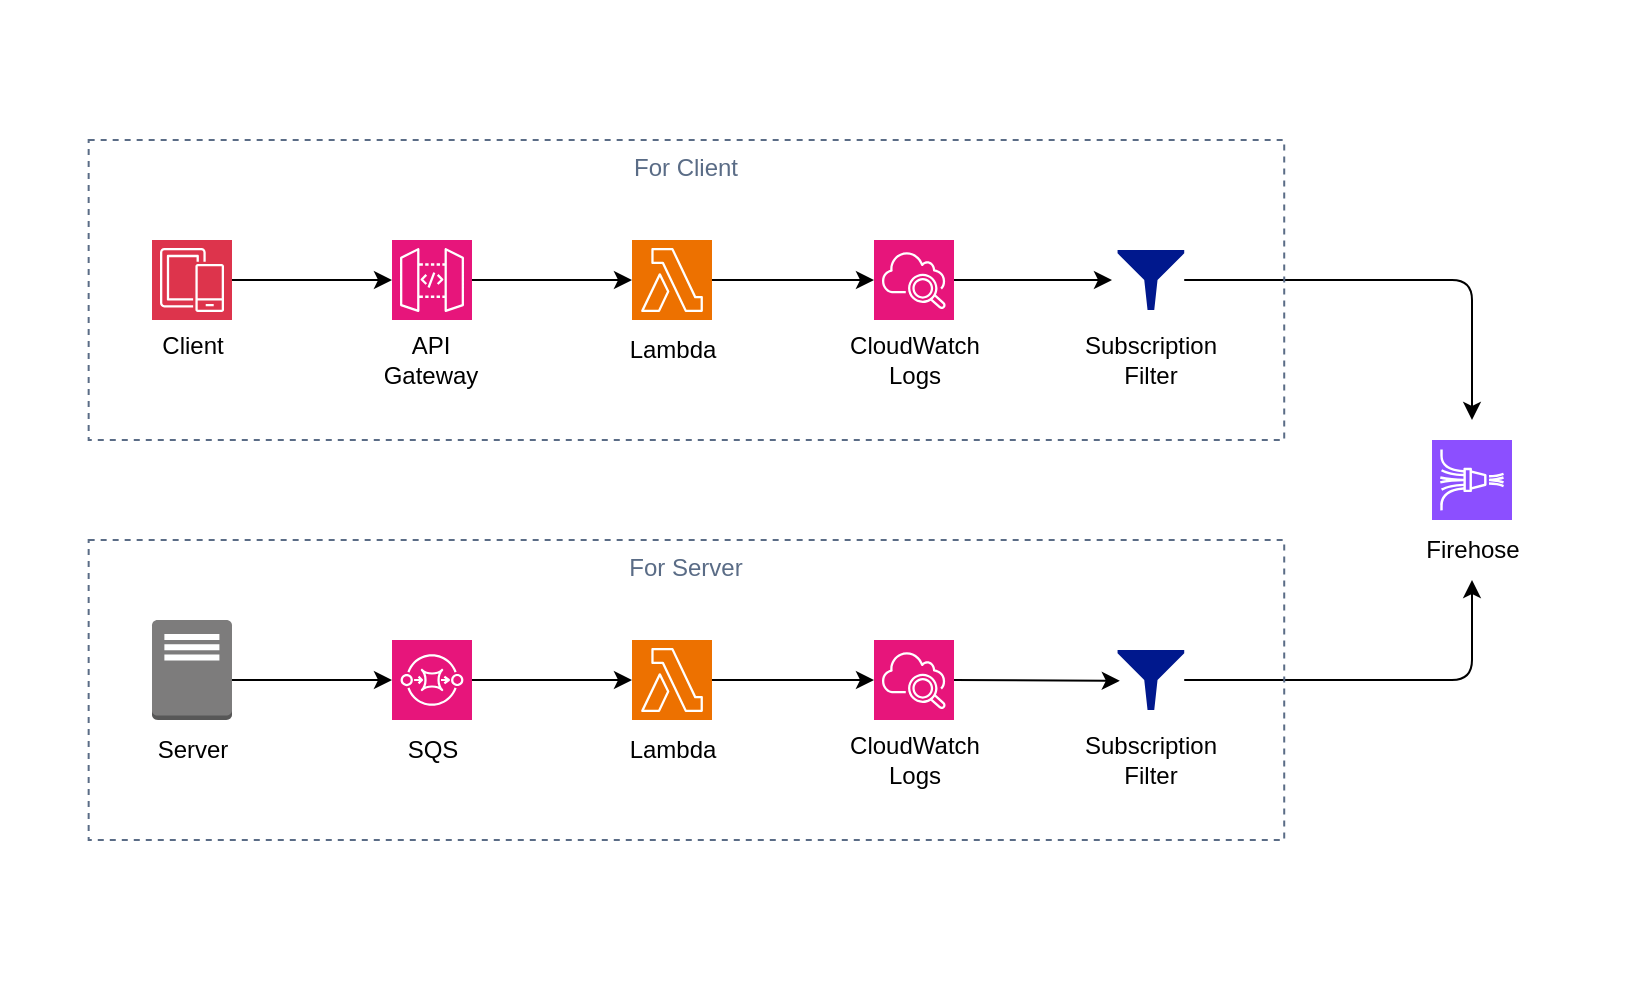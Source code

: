 <mxfile>
    <diagram id="d7TsCBmIsi-jCtygwAHU" name="페이지-1">
        <mxGraphModel dx="1313" dy="619" grid="1" gridSize="10" guides="1" tooltips="1" connect="1" arrows="1" fold="1" page="1" pageScale="1" pageWidth="827" pageHeight="500" background="#ffffff" math="0" shadow="0">
            <root>
                <mxCell id="0"/>
                <mxCell id="1" parent="0"/>
                <mxCell id="43" value="" style="dashed=0;verticalAlign=top;fontStyle=0;whiteSpace=wrap;html=1;strokeColor=none;" vertex="1" parent="1">
                    <mxGeometry x="4" width="820" height="500" as="geometry"/>
                </mxCell>
                <mxCell id="14" value="" style="group;" parent="1" vertex="1" connectable="0">
                    <mxGeometry x="75" y="120" width="549.44" height="80" as="geometry"/>
                </mxCell>
                <mxCell id="2" value="" style="points=[[0,0,0],[0.25,0,0],[0.5,0,0],[0.75,0,0],[1,0,0],[0,1,0],[0.25,1,0],[0.5,1,0],[0.75,1,0],[1,1,0],[0,0.25,0],[0,0.5,0],[0,0.75,0],[1,0.25,0],[1,0.5,0],[1,0.75,0]];outlineConnect=0;fontColor=#232F3E;fillColor=#DD344C;strokeColor=#ffffff;dashed=0;verticalLabelPosition=bottom;verticalAlign=top;align=center;html=1;fontSize=12;fontStyle=0;aspect=fixed;shape=mxgraph.aws4.resourceIcon;resIcon=mxgraph.aws4.mobile;" parent="14" vertex="1">
                    <mxGeometry x="5" width="40" height="40" as="geometry"/>
                </mxCell>
                <mxCell id="3" value="" style="points=[[0,0,0],[0.25,0,0],[0.5,0,0],[0.75,0,0],[1,0,0],[0,1,0],[0.25,1,0],[0.5,1,0],[0.75,1,0],[1,1,0],[0,0.25,0],[0,0.5,0],[0,0.75,0],[1,0.25,0],[1,0.5,0],[1,0.75,0]];outlineConnect=0;fontColor=#232F3E;fillColor=#E7157B;strokeColor=#ffffff;dashed=0;verticalLabelPosition=bottom;verticalAlign=top;align=center;html=1;fontSize=12;fontStyle=0;aspect=fixed;shape=mxgraph.aws4.resourceIcon;resIcon=mxgraph.aws4.api_gateway;" parent="14" vertex="1">
                    <mxGeometry x="125" width="40" height="40" as="geometry"/>
                </mxCell>
                <mxCell id="4" value="API&lt;div&gt;Gateway&lt;/div&gt;" style="text;html=1;align=center;verticalAlign=middle;resizable=0;points=[];autosize=1;strokeColor=none;fillColor=none;" parent="14" vertex="1">
                    <mxGeometry x="109" y="40" width="70" height="40" as="geometry"/>
                </mxCell>
                <mxCell id="29" style="edgeStyle=none;html=1;exitX=1;exitY=0.5;exitDx=0;exitDy=0;exitPerimeter=0;" parent="14" source="5" target="8" edge="1">
                    <mxGeometry relative="1" as="geometry"/>
                </mxCell>
                <mxCell id="5" value="" style="points=[[0,0,0],[0.25,0,0],[0.5,0,0],[0.75,0,0],[1,0,0],[0,1,0],[0.25,1,0],[0.5,1,0],[0.75,1,0],[1,1,0],[0,0.25,0],[0,0.5,0],[0,0.75,0],[1,0.25,0],[1,0.5,0],[1,0.75,0]];outlineConnect=0;fontColor=#232F3E;fillColor=#ED7100;strokeColor=#ffffff;dashed=0;verticalLabelPosition=bottom;verticalAlign=top;align=center;html=1;fontSize=12;fontStyle=0;aspect=fixed;shape=mxgraph.aws4.resourceIcon;resIcon=mxgraph.aws4.lambda;" parent="14" vertex="1">
                    <mxGeometry x="245" width="40" height="40" as="geometry"/>
                </mxCell>
                <mxCell id="6" value="Lambda" style="text;html=1;align=center;verticalAlign=middle;resizable=0;points=[];autosize=1;strokeColor=none;fillColor=none;" parent="14" vertex="1">
                    <mxGeometry x="230" y="40" width="70" height="30" as="geometry"/>
                </mxCell>
                <mxCell id="7" value="Client" style="text;html=1;align=center;verticalAlign=middle;resizable=0;points=[];autosize=1;strokeColor=none;fillColor=none;" parent="14" vertex="1">
                    <mxGeometry y="38" width="50" height="30" as="geometry"/>
                </mxCell>
                <mxCell id="30" style="edgeStyle=none;html=1;exitX=1;exitY=0.5;exitDx=0;exitDy=0;exitPerimeter=0;" parent="14" source="8" edge="1">
                    <mxGeometry relative="1" as="geometry">
                        <mxPoint x="485" y="20" as="targetPoint"/>
                    </mxGeometry>
                </mxCell>
                <mxCell id="8" value="" style="points=[[0,0,0],[0.25,0,0],[0.5,0,0],[0.75,0,0],[1,0,0],[0,1,0],[0.25,1,0],[0.5,1,0],[0.75,1,0],[1,1,0],[0,0.25,0],[0,0.5,0],[0,0.75,0],[1,0.25,0],[1,0.5,0],[1,0.75,0]];points=[[0,0,0],[0.25,0,0],[0.5,0,0],[0.75,0,0],[1,0,0],[0,1,0],[0.25,1,0],[0.5,1,0],[0.75,1,0],[1,1,0],[0,0.25,0],[0,0.5,0],[0,0.75,0],[1,0.25,0],[1,0.5,0],[1,0.75,0]];outlineConnect=0;fontColor=#232F3E;fillColor=#E7157B;strokeColor=#ffffff;dashed=0;verticalLabelPosition=bottom;verticalAlign=top;align=center;html=1;fontSize=12;fontStyle=0;aspect=fixed;shape=mxgraph.aws4.resourceIcon;resIcon=mxgraph.aws4.cloudwatch_2;" parent="14" vertex="1">
                    <mxGeometry x="366" width="40" height="40" as="geometry"/>
                </mxCell>
                <mxCell id="9" value="CloudWatch&lt;div&gt;Logs&lt;/div&gt;" style="text;html=1;align=center;verticalAlign=middle;resizable=0;points=[];autosize=1;strokeColor=none;fillColor=none;" parent="14" vertex="1">
                    <mxGeometry x="341" y="40" width="90" height="40" as="geometry"/>
                </mxCell>
                <mxCell id="10" value="" style="aspect=fixed;pointerEvents=1;shadow=0;dashed=0;html=1;strokeColor=none;labelPosition=center;verticalLabelPosition=bottom;verticalAlign=top;align=center;fillColor=#00188D;shape=mxgraph.mscae.enterprise.filter;" parent="14" vertex="1">
                    <mxGeometry x="487.78" y="5" width="33.33" height="30" as="geometry"/>
                </mxCell>
                <mxCell id="11" value="Subscription&lt;div&gt;Filter&lt;/div&gt;" style="text;html=1;align=center;verticalAlign=middle;resizable=0;points=[];autosize=1;strokeColor=none;fillColor=none;" parent="14" vertex="1">
                    <mxGeometry x="459.44" y="40" width="90" height="40" as="geometry"/>
                </mxCell>
                <mxCell id="27" style="edgeStyle=none;html=1;exitX=1;exitY=0.5;exitDx=0;exitDy=0;exitPerimeter=0;entryX=0;entryY=0.5;entryDx=0;entryDy=0;entryPerimeter=0;" parent="14" source="2" target="3" edge="1">
                    <mxGeometry relative="1" as="geometry"/>
                </mxCell>
                <mxCell id="28" style="edgeStyle=none;html=1;exitX=1;exitY=0.5;exitDx=0;exitDy=0;exitPerimeter=0;entryX=0;entryY=0.5;entryDx=0;entryDy=0;entryPerimeter=0;" parent="14" source="3" target="5" edge="1">
                    <mxGeometry relative="1" as="geometry"/>
                </mxCell>
                <mxCell id="25" value="" style="group;" parent="1" vertex="1" connectable="0">
                    <mxGeometry x="70" y="310" width="554.44" height="90" as="geometry"/>
                </mxCell>
                <mxCell id="32" style="edgeStyle=none;html=1;entryX=0;entryY=0.5;entryDx=0;entryDy=0;entryPerimeter=0;" parent="25" target="17" edge="1">
                    <mxGeometry relative="1" as="geometry">
                        <mxPoint x="127.5" y="25" as="targetPoint"/>
                        <mxPoint x="50" y="30" as="sourcePoint"/>
                    </mxGeometry>
                </mxCell>
                <mxCell id="15" value="" style="outlineConnect=0;dashed=0;verticalLabelPosition=bottom;verticalAlign=top;align=center;html=1;shape=mxgraph.aws3.traditional_server;fillColor=#7D7C7C;gradientColor=none;" parent="25" vertex="1">
                    <mxGeometry x="10" width="40" height="50" as="geometry"/>
                </mxCell>
                <mxCell id="16" value="Server" style="text;html=1;align=center;verticalAlign=middle;resizable=0;points=[];autosize=1;strokeColor=none;fillColor=none;" parent="25" vertex="1">
                    <mxGeometry y="50" width="60" height="30" as="geometry"/>
                </mxCell>
                <mxCell id="33" style="edgeStyle=none;html=1;exitX=1;exitY=0.5;exitDx=0;exitDy=0;exitPerimeter=0;" parent="25" source="17" target="19" edge="1">
                    <mxGeometry relative="1" as="geometry"/>
                </mxCell>
                <mxCell id="17" value="" style="points=[[0,0,0],[0.25,0,0],[0.5,0,0],[0.75,0,0],[1,0,0],[0,1,0],[0.25,1,0],[0.5,1,0],[0.75,1,0],[1,1,0],[0,0.25,0],[0,0.5,0],[0,0.75,0],[1,0.25,0],[1,0.5,0],[1,0.75,0]];outlineConnect=0;fontColor=#232F3E;fillColor=#E7157B;strokeColor=#ffffff;dashed=0;verticalLabelPosition=bottom;verticalAlign=top;align=center;html=1;fontSize=12;fontStyle=0;aspect=fixed;shape=mxgraph.aws4.resourceIcon;resIcon=mxgraph.aws4.sqs;" parent="25" vertex="1">
                    <mxGeometry x="130" y="10" width="40" height="40" as="geometry"/>
                </mxCell>
                <mxCell id="18" value="SQS" style="text;html=1;align=center;verticalAlign=middle;resizable=0;points=[];autosize=1;strokeColor=none;fillColor=none;" parent="25" vertex="1">
                    <mxGeometry x="125" y="50" width="50" height="30" as="geometry"/>
                </mxCell>
                <mxCell id="19" value="" style="points=[[0,0,0],[0.25,0,0],[0.5,0,0],[0.75,0,0],[1,0,0],[0,1,0],[0.25,1,0],[0.5,1,0],[0.75,1,0],[1,1,0],[0,0.25,0],[0,0.5,0],[0,0.75,0],[1,0.25,0],[1,0.5,0],[1,0.75,0]];outlineConnect=0;fontColor=#232F3E;fillColor=#ED7100;strokeColor=#ffffff;dashed=0;verticalLabelPosition=bottom;verticalAlign=top;align=center;html=1;fontSize=12;fontStyle=0;aspect=fixed;shape=mxgraph.aws4.resourceIcon;resIcon=mxgraph.aws4.lambda;" parent="25" vertex="1">
                    <mxGeometry x="250" y="10" width="40" height="40" as="geometry"/>
                </mxCell>
                <mxCell id="20" value="Lambda" style="text;html=1;align=center;verticalAlign=middle;resizable=0;points=[];autosize=1;strokeColor=none;fillColor=none;" parent="25" vertex="1">
                    <mxGeometry x="235" y="50" width="70" height="30" as="geometry"/>
                </mxCell>
                <mxCell id="21" value="" style="points=[[0,0,0],[0.25,0,0],[0.5,0,0],[0.75,0,0],[1,0,0],[0,1,0],[0.25,1,0],[0.5,1,0],[0.75,1,0],[1,1,0],[0,0.25,0],[0,0.5,0],[0,0.75,0],[1,0.25,0],[1,0.5,0],[1,0.75,0]];points=[[0,0,0],[0.25,0,0],[0.5,0,0],[0.75,0,0],[1,0,0],[0,1,0],[0.25,1,0],[0.5,1,0],[0.75,1,0],[1,1,0],[0,0.25,0],[0,0.5,0],[0,0.75,0],[1,0.25,0],[1,0.5,0],[1,0.75,0]];outlineConnect=0;fontColor=#232F3E;fillColor=#E7157B;strokeColor=#ffffff;dashed=0;verticalLabelPosition=bottom;verticalAlign=top;align=center;html=1;fontSize=12;fontStyle=0;aspect=fixed;shape=mxgraph.aws4.resourceIcon;resIcon=mxgraph.aws4.cloudwatch_2;" parent="25" vertex="1">
                    <mxGeometry x="371" y="10" width="40" height="40" as="geometry"/>
                </mxCell>
                <mxCell id="22" value="CloudWatch&lt;div&gt;Logs&lt;/div&gt;" style="text;html=1;align=center;verticalAlign=middle;resizable=0;points=[];autosize=1;strokeColor=none;fillColor=none;" parent="25" vertex="1">
                    <mxGeometry x="346" y="50" width="90" height="40" as="geometry"/>
                </mxCell>
                <mxCell id="23" value="" style="aspect=fixed;pointerEvents=1;shadow=0;dashed=0;html=1;strokeColor=none;labelPosition=center;verticalLabelPosition=bottom;verticalAlign=top;align=center;fillColor=#00188D;shape=mxgraph.mscae.enterprise.filter;" parent="25" vertex="1">
                    <mxGeometry x="492.78" y="15" width="33.33" height="30" as="geometry"/>
                </mxCell>
                <mxCell id="24" value="Subscription&lt;div&gt;Filter&lt;/div&gt;" style="text;html=1;align=center;verticalAlign=middle;resizable=0;points=[];autosize=1;strokeColor=none;fillColor=none;" parent="25" vertex="1">
                    <mxGeometry x="464.44" y="50" width="90" height="40" as="geometry"/>
                </mxCell>
                <mxCell id="34" style="edgeStyle=none;html=1;exitX=1;exitY=0.5;exitDx=0;exitDy=0;exitPerimeter=0;entryX=0;entryY=0.5;entryDx=0;entryDy=0;entryPerimeter=0;" parent="25" source="19" target="21" edge="1">
                    <mxGeometry relative="1" as="geometry"/>
                </mxCell>
                <mxCell id="35" style="edgeStyle=none;html=1;exitX=1;exitY=0.5;exitDx=0;exitDy=0;exitPerimeter=0;entryX=0.034;entryY=0.513;entryDx=0;entryDy=0;entryPerimeter=0;" parent="25" source="21" target="23" edge="1">
                    <mxGeometry relative="1" as="geometry"/>
                </mxCell>
                <mxCell id="36" value="" style="group;" parent="1" vertex="1" connectable="0">
                    <mxGeometry x="705" y="220" width="70" height="70" as="geometry"/>
                </mxCell>
                <mxCell id="12" value="" style="points=[[0,0,0],[0.25,0,0],[0.5,0,0],[0.75,0,0],[1,0,0],[0,1,0],[0.25,1,0],[0.5,1,0],[0.75,1,0],[1,1,0],[0,0.25,0],[0,0.5,0],[0,0.75,0],[1,0.25,0],[1,0.5,0],[1,0.75,0]];outlineConnect=0;fontColor=#232F3E;fillColor=#8C4FFF;strokeColor=#ffffff;dashed=0;verticalLabelPosition=bottom;verticalAlign=top;align=center;html=1;fontSize=12;fontStyle=0;aspect=fixed;shape=mxgraph.aws4.resourceIcon;resIcon=mxgraph.aws4.kinesis_data_firehose;" parent="36" vertex="1">
                    <mxGeometry x="15" width="40" height="40" as="geometry"/>
                </mxCell>
                <mxCell id="13" value="Firehose" style="text;html=1;align=center;verticalAlign=middle;resizable=0;points=[];autosize=1;strokeColor=none;fillColor=none;" parent="36" vertex="1">
                    <mxGeometry y="40" width="70" height="30" as="geometry"/>
                </mxCell>
                <mxCell id="37" style="edgeStyle=none;html=1;" parent="1" source="10" edge="1">
                    <mxGeometry relative="1" as="geometry">
                        <Array as="points">
                            <mxPoint x="740" y="140"/>
                        </Array>
                        <mxPoint x="740" y="210" as="targetPoint"/>
                    </mxGeometry>
                </mxCell>
                <mxCell id="38" style="edgeStyle=none;html=1;" parent="1" source="23" edge="1">
                    <mxGeometry relative="1" as="geometry">
                        <mxPoint x="740" y="290" as="targetPoint"/>
                        <Array as="points">
                            <mxPoint x="740" y="340"/>
                        </Array>
                    </mxGeometry>
                </mxCell>
                <mxCell id="44" value="For Client" style="fillColor=none;strokeColor=#5A6C86;dashed=1;verticalAlign=top;fontStyle=0;fontColor=#5A6C86;whiteSpace=wrap;html=1;" vertex="1" parent="1">
                    <mxGeometry x="48.33" y="70" width="597.78" height="150" as="geometry"/>
                </mxCell>
                <mxCell id="45" value="For Server" style="fillColor=none;strokeColor=#5A6C86;dashed=1;verticalAlign=top;fontStyle=0;fontColor=#5A6C86;whiteSpace=wrap;html=1;" vertex="1" parent="1">
                    <mxGeometry x="48.33" y="270" width="597.78" height="150" as="geometry"/>
                </mxCell>
            </root>
        </mxGraphModel>
    </diagram>
</mxfile>